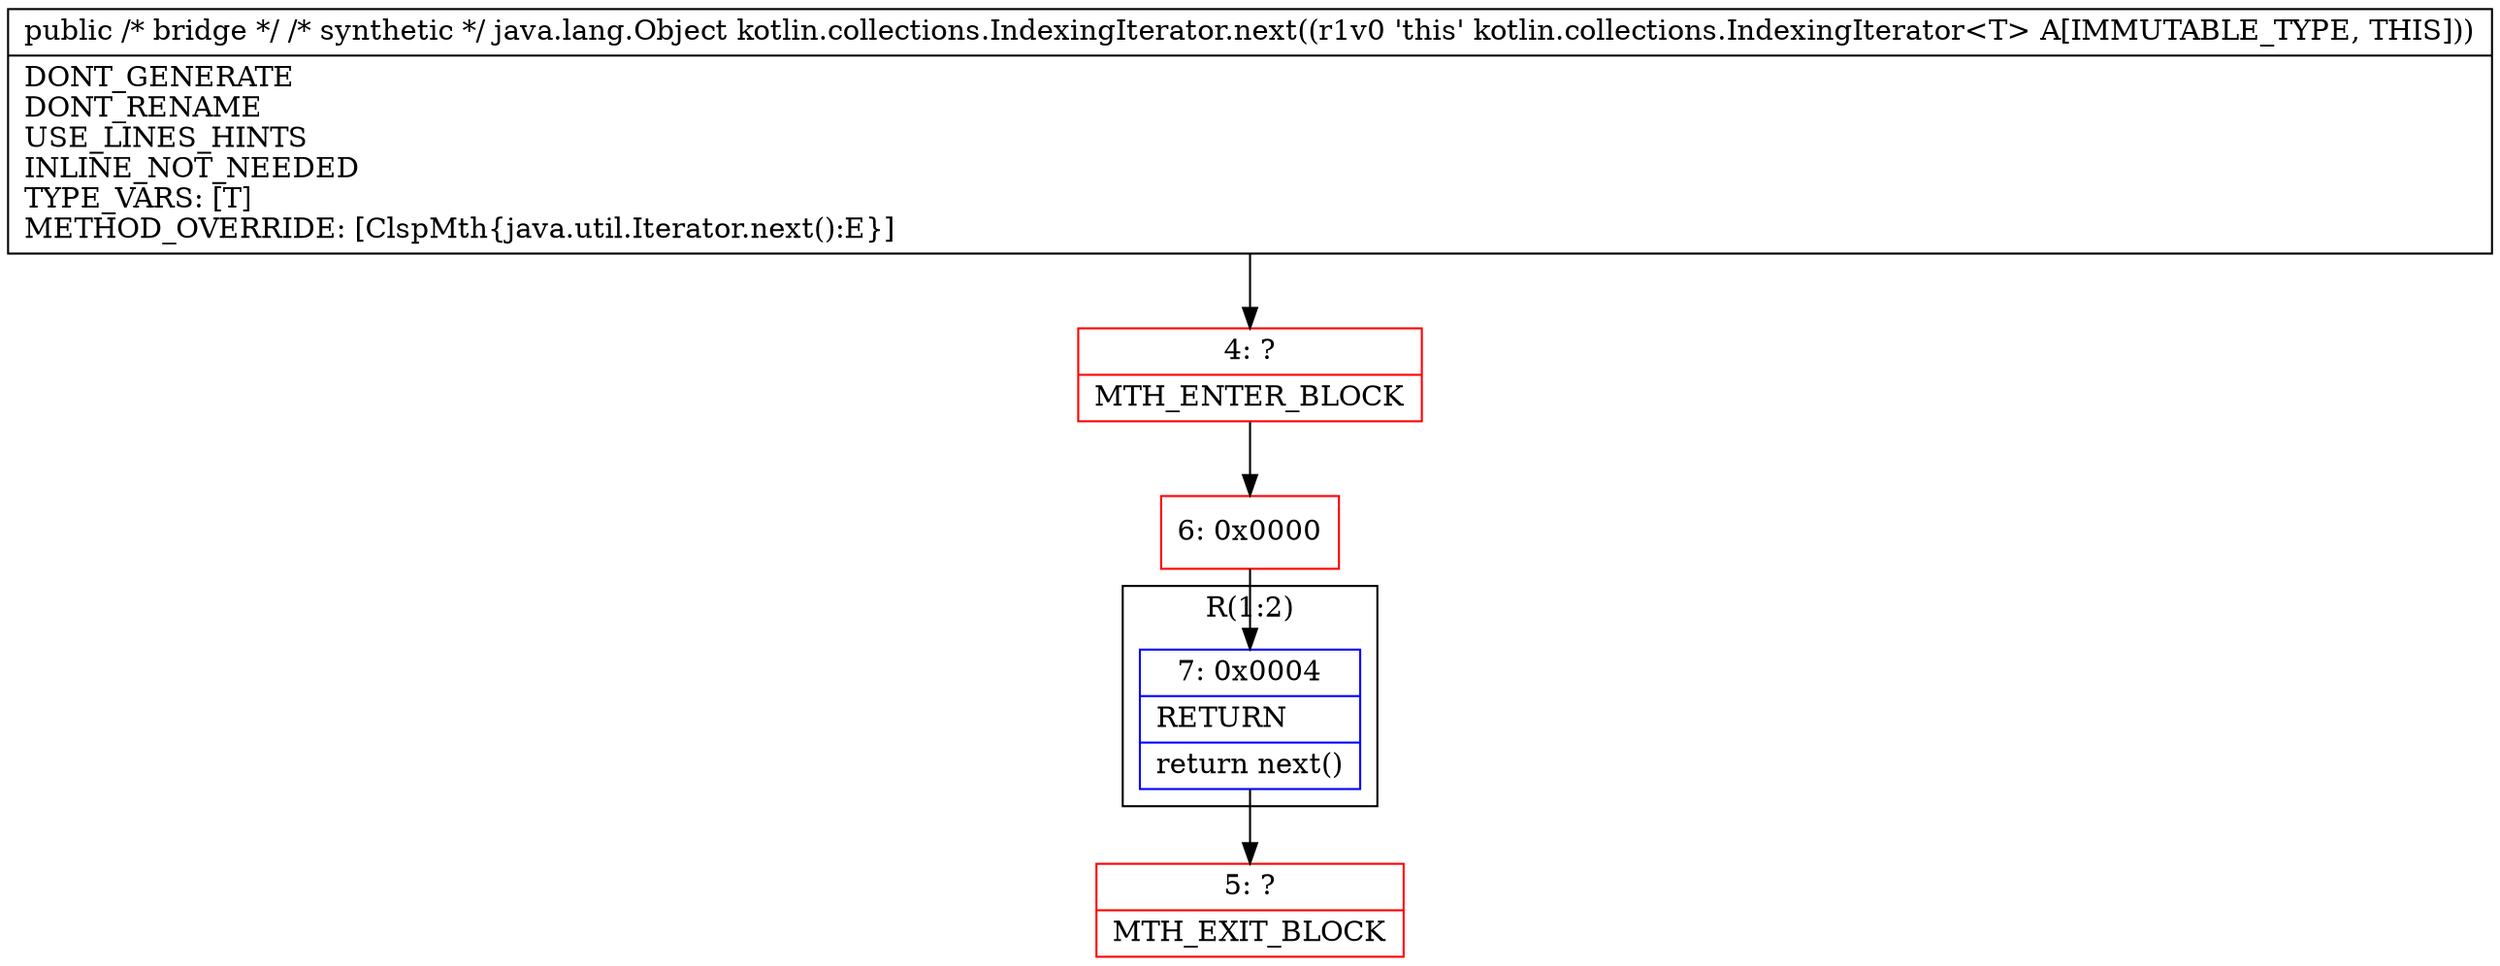 digraph "CFG forkotlin.collections.IndexingIterator.next()Ljava\/lang\/Object;" {
subgraph cluster_Region_1285332487 {
label = "R(1:2)";
node [shape=record,color=blue];
Node_7 [shape=record,label="{7\:\ 0x0004|RETURN\l|return next()\l}"];
}
Node_4 [shape=record,color=red,label="{4\:\ ?|MTH_ENTER_BLOCK\l}"];
Node_6 [shape=record,color=red,label="{6\:\ 0x0000}"];
Node_5 [shape=record,color=red,label="{5\:\ ?|MTH_EXIT_BLOCK\l}"];
MethodNode[shape=record,label="{public \/* bridge *\/ \/* synthetic *\/ java.lang.Object kotlin.collections.IndexingIterator.next((r1v0 'this' kotlin.collections.IndexingIterator\<T\> A[IMMUTABLE_TYPE, THIS]))  | DONT_GENERATE\lDONT_RENAME\lUSE_LINES_HINTS\lINLINE_NOT_NEEDED\lTYPE_VARS: [T]\lMETHOD_OVERRIDE: [ClspMth\{java.util.Iterator.next():E\}]\l}"];
MethodNode -> Node_4;Node_7 -> Node_5;
Node_4 -> Node_6;
Node_6 -> Node_7;
}

